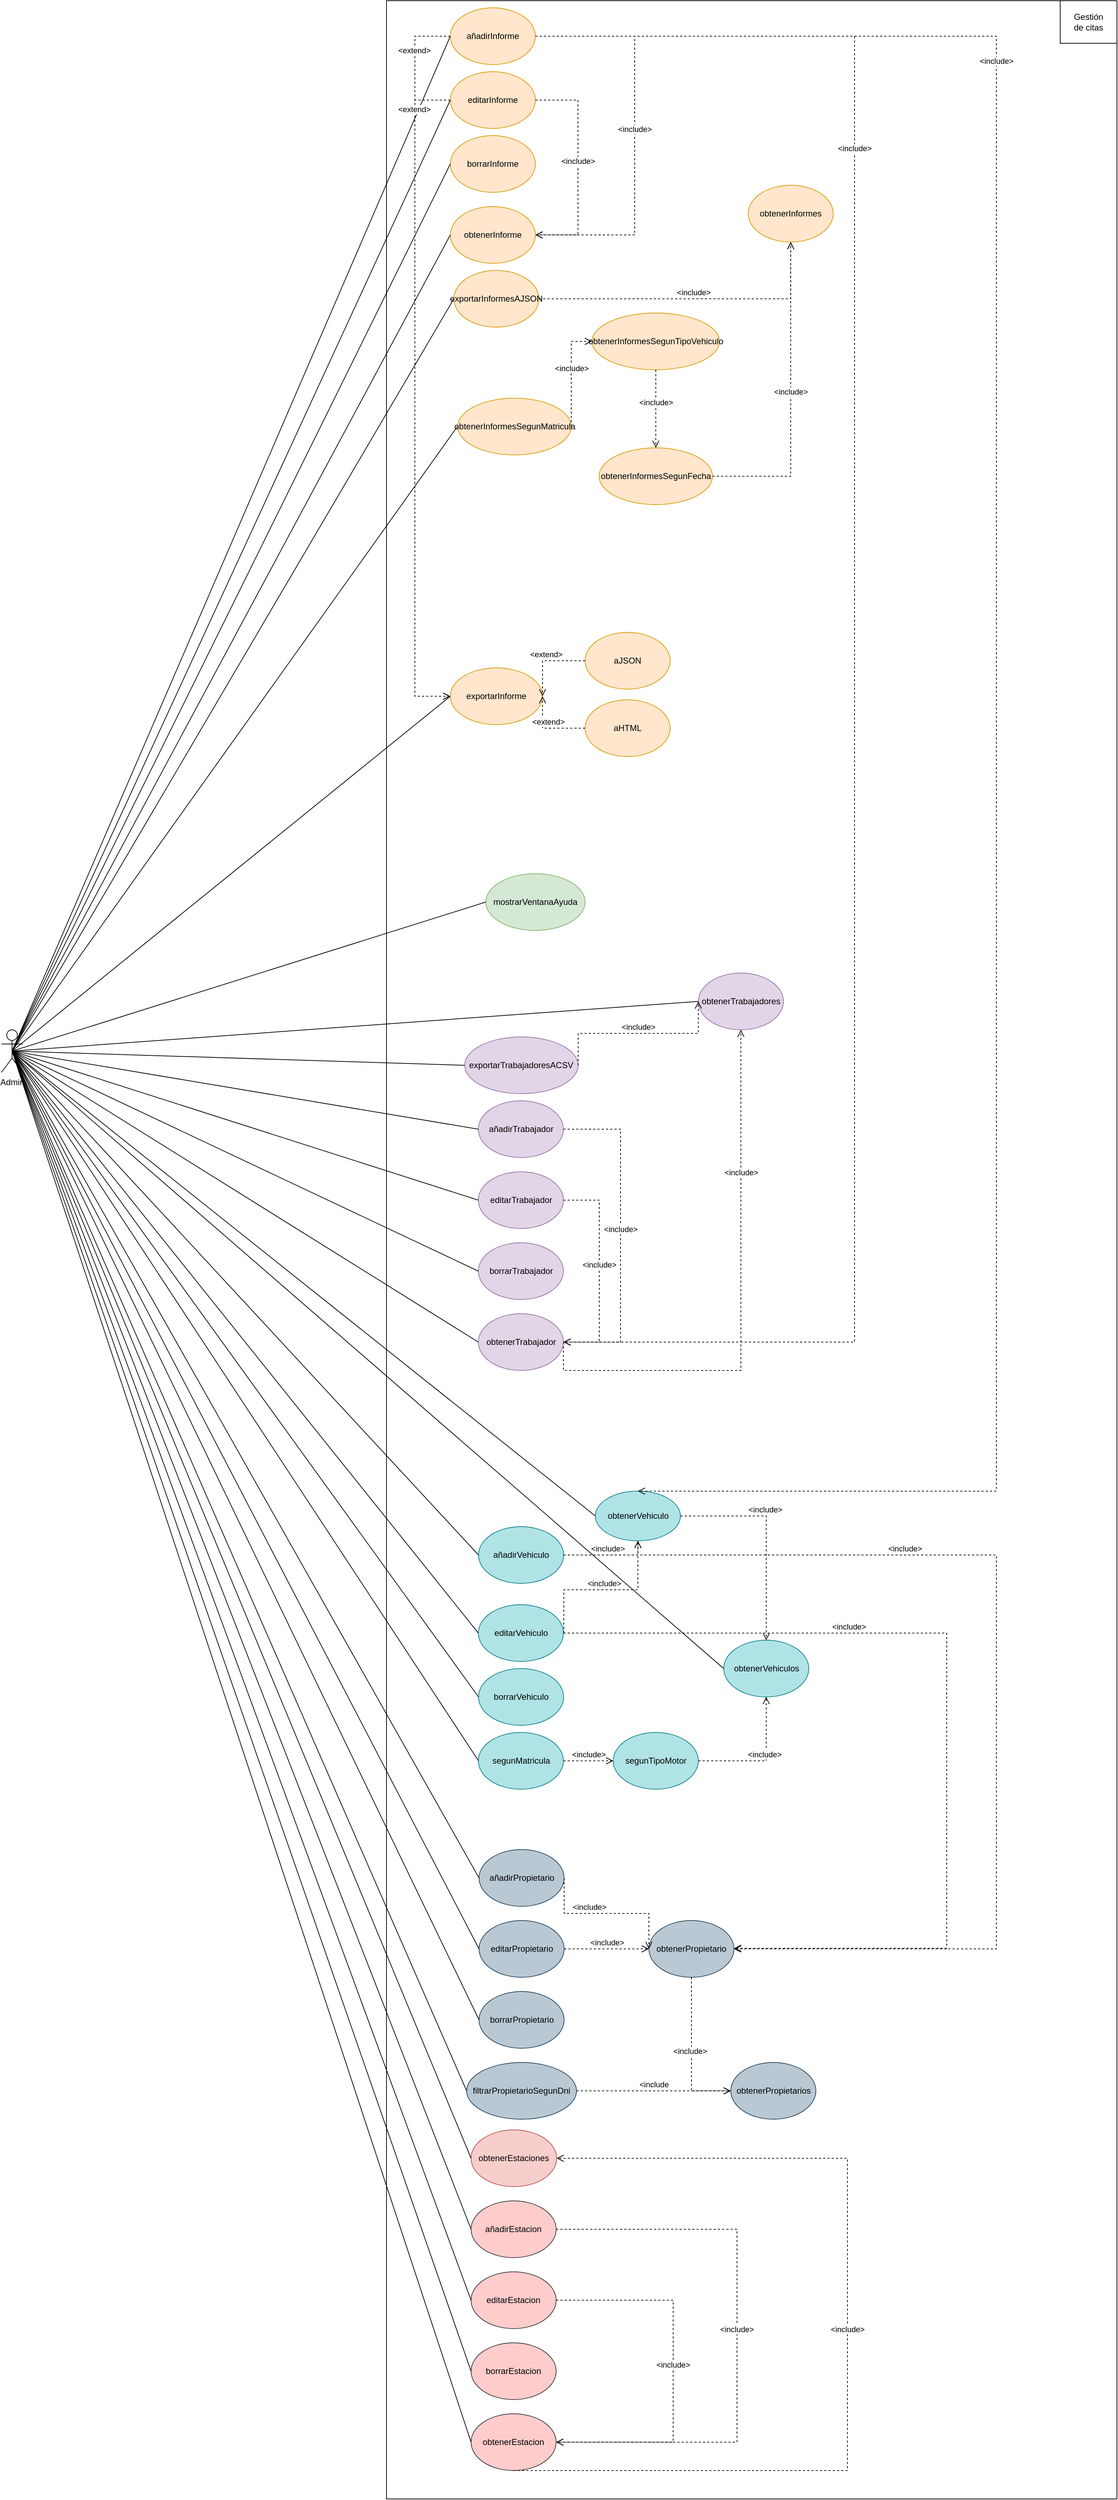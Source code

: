 <mxfile version="21.3.5" type="device">
  <diagram name="Página-1" id="DvbjU0-v8m7CwfoHBpMm">
    <mxGraphModel dx="2320" dy="734" grid="1" gridSize="10" guides="1" tooltips="1" connect="1" arrows="1" fold="1" page="1" pageScale="1" pageWidth="827" pageHeight="1169" math="0" shadow="0">
      <root>
        <mxCell id="0" />
        <mxCell id="1" parent="0" />
        <mxCell id="KvBDM7igoajrg9fZ26sa-5" value="" style="rounded=0;whiteSpace=wrap;html=1;fillColor=none;" parent="1" vertex="1">
          <mxGeometry x="1050" y="120" width="80" height="60" as="geometry" />
        </mxCell>
        <mxCell id="dNpqoyhvKu2HC9lqtAju-5" value="" style="rounded=0;whiteSpace=wrap;html=1;fillColor=none;" parent="1" vertex="1">
          <mxGeometry x="100" y="120" width="1030" height="3520" as="geometry" />
        </mxCell>
        <mxCell id="KvBDM7igoajrg9fZ26sa-2" value="Gestión de citas" style="text;html=1;strokeColor=none;fillColor=none;align=center;verticalAlign=middle;whiteSpace=wrap;rounded=0;" parent="1" vertex="1">
          <mxGeometry x="1060" y="135" width="60" height="30" as="geometry" />
        </mxCell>
        <mxCell id="KvBDM7igoajrg9fZ26sa-7" value="Admin" style="shape=umlActor;verticalLabelPosition=bottom;verticalAlign=top;html=1;outlineConnect=0;" parent="1" vertex="1">
          <mxGeometry x="-443" y="1570" width="30" height="60" as="geometry" />
        </mxCell>
        <mxCell id="KvBDM7igoajrg9fZ26sa-8" value="obtenerInforme" style="ellipse;whiteSpace=wrap;html=1;fillColor=#ffe6cc;strokeColor=#d79b00;" parent="1" vertex="1">
          <mxGeometry x="190" y="410" width="120" height="80" as="geometry" />
        </mxCell>
        <mxCell id="KvBDM7igoajrg9fZ26sa-9" value="añadirInforme" style="ellipse;whiteSpace=wrap;html=1;fillColor=#ffe6cc;strokeColor=#d79b00;" parent="1" vertex="1">
          <mxGeometry x="190" y="130" width="120" height="80" as="geometry" />
        </mxCell>
        <mxCell id="KvBDM7igoajrg9fZ26sa-10" value="editarInforme" style="ellipse;whiteSpace=wrap;html=1;fillColor=#ffe6cc;strokeColor=#d79b00;" parent="1" vertex="1">
          <mxGeometry x="190" y="220" width="120" height="80" as="geometry" />
        </mxCell>
        <mxCell id="KvBDM7igoajrg9fZ26sa-11" value="borrarInforme" style="ellipse;whiteSpace=wrap;html=1;fillColor=#ffe6cc;strokeColor=#d79b00;" parent="1" vertex="1">
          <mxGeometry x="190" y="310" width="120" height="80" as="geometry" />
        </mxCell>
        <mxCell id="KvBDM7igoajrg9fZ26sa-12" value="obtenerInformes" style="ellipse;whiteSpace=wrap;html=1;fillColor=#ffe6cc;strokeColor=#d79b00;" parent="1" vertex="1">
          <mxGeometry x="610" y="380" width="120" height="80" as="geometry" />
        </mxCell>
        <mxCell id="KvBDM7igoajrg9fZ26sa-13" value="" style="endArrow=none;html=1;rounded=0;exitX=0.5;exitY=0.5;exitDx=0;exitDy=0;exitPerimeter=0;entryX=0;entryY=0.5;entryDx=0;entryDy=0;" parent="1" source="KvBDM7igoajrg9fZ26sa-7" target="KvBDM7igoajrg9fZ26sa-9" edge="1">
          <mxGeometry width="50" height="50" relative="1" as="geometry">
            <mxPoint x="290" y="510" as="sourcePoint" />
            <mxPoint x="340" y="460" as="targetPoint" />
          </mxGeometry>
        </mxCell>
        <mxCell id="KvBDM7igoajrg9fZ26sa-14" value="obtenerInformesSegunMatricula" style="ellipse;whiteSpace=wrap;html=1;fillColor=#ffe6cc;strokeColor=#d79b00;" parent="1" vertex="1">
          <mxGeometry x="200.5" y="680" width="160" height="80" as="geometry" />
        </mxCell>
        <mxCell id="KvBDM7igoajrg9fZ26sa-16" value="obtenerInformesSegunTipoVehiculo" style="ellipse;whiteSpace=wrap;html=1;fillColor=#ffe6cc;strokeColor=#d79b00;" parent="1" vertex="1">
          <mxGeometry x="389.75" y="560" width="180" height="80" as="geometry" />
        </mxCell>
        <mxCell id="KvBDM7igoajrg9fZ26sa-18" value="obtenerInformesSegunFecha" style="ellipse;whiteSpace=wrap;html=1;fillColor=#ffe6cc;strokeColor=#d79b00;" parent="1" vertex="1">
          <mxGeometry x="399.75" y="750" width="160" height="80" as="geometry" />
        </mxCell>
        <mxCell id="KvBDM7igoajrg9fZ26sa-20" value="" style="endArrow=none;html=1;rounded=0;exitX=0.5;exitY=0.5;exitDx=0;exitDy=0;exitPerimeter=0;entryX=0;entryY=0.5;entryDx=0;entryDy=0;" parent="1" source="KvBDM7igoajrg9fZ26sa-7" edge="1">
          <mxGeometry width="50" height="50" relative="1" as="geometry">
            <mxPoint x="290" y="730" as="sourcePoint" />
            <mxPoint x="200.0" y="720" as="targetPoint" />
          </mxGeometry>
        </mxCell>
        <mxCell id="KvBDM7igoajrg9fZ26sa-21" value="" style="endArrow=none;html=1;rounded=0;exitX=0.5;exitY=0.5;exitDx=0;exitDy=0;exitPerimeter=0;entryX=0;entryY=0.5;entryDx=0;entryDy=0;" parent="1" source="KvBDM7igoajrg9fZ26sa-7" target="KvBDM7igoajrg9fZ26sa-11" edge="1">
          <mxGeometry width="50" height="50" relative="1" as="geometry">
            <mxPoint x="290" y="730" as="sourcePoint" />
            <mxPoint x="340" y="680" as="targetPoint" />
          </mxGeometry>
        </mxCell>
        <mxCell id="KvBDM7igoajrg9fZ26sa-22" value="" style="endArrow=none;html=1;rounded=0;entryX=0;entryY=0.5;entryDx=0;entryDy=0;exitX=0.5;exitY=0.5;exitDx=0;exitDy=0;exitPerimeter=0;" parent="1" source="KvBDM7igoajrg9fZ26sa-7" target="KvBDM7igoajrg9fZ26sa-10" edge="1">
          <mxGeometry width="50" height="50" relative="1" as="geometry">
            <mxPoint x="45" y="570" as="sourcePoint" />
            <mxPoint x="340" y="680" as="targetPoint" />
          </mxGeometry>
        </mxCell>
        <mxCell id="KvBDM7igoajrg9fZ26sa-23" value="exportarInforme" style="ellipse;whiteSpace=wrap;html=1;fillColor=#ffe6cc;strokeColor=#d79b00;" parent="1" vertex="1">
          <mxGeometry x="190" y="1060" width="130" height="80" as="geometry" />
        </mxCell>
        <mxCell id="KvBDM7igoajrg9fZ26sa-25" value="aJSON" style="ellipse;whiteSpace=wrap;html=1;fillColor=#ffe6cc;strokeColor=#d79b00;" parent="1" vertex="1">
          <mxGeometry x="380" y="1010" width="120" height="80" as="geometry" />
        </mxCell>
        <mxCell id="KvBDM7igoajrg9fZ26sa-26" value="aHTML" style="ellipse;whiteSpace=wrap;html=1;fillColor=#ffe6cc;strokeColor=#d79b00;" parent="1" vertex="1">
          <mxGeometry x="380" y="1105" width="120" height="80" as="geometry" />
        </mxCell>
        <mxCell id="KvBDM7igoajrg9fZ26sa-28" value="" style="endArrow=none;html=1;rounded=0;entryX=0;entryY=0.5;entryDx=0;entryDy=0;exitX=0.5;exitY=0.5;exitDx=0;exitDy=0;exitPerimeter=0;" parent="1" source="KvBDM7igoajrg9fZ26sa-7" target="KvBDM7igoajrg9fZ26sa-23" edge="1">
          <mxGeometry width="50" height="50" relative="1" as="geometry">
            <mxPoint x="50" y="570" as="sourcePoint" />
            <mxPoint x="340" y="650" as="targetPoint" />
          </mxGeometry>
        </mxCell>
        <mxCell id="KvBDM7igoajrg9fZ26sa-29" value="mostrarVentanaAyuda" style="ellipse;whiteSpace=wrap;html=1;fillColor=#d5e8d4;strokeColor=#82b366;direction=west;" parent="1" vertex="1">
          <mxGeometry x="240" y="1350" width="140" height="80" as="geometry" />
        </mxCell>
        <mxCell id="KvBDM7igoajrg9fZ26sa-30" value="exportarInformesAJSON" style="ellipse;whiteSpace=wrap;html=1;fillColor=#ffe6cc;strokeColor=#d79b00;" parent="1" vertex="1">
          <mxGeometry x="195" y="500" width="120" height="80" as="geometry" />
        </mxCell>
        <mxCell id="KvBDM7igoajrg9fZ26sa-31" value="exportarTrabajadoresACSV" style="ellipse;whiteSpace=wrap;html=1;fillColor=#e1d5e7;strokeColor=#9673a6;" parent="1" vertex="1">
          <mxGeometry x="210.25" y="1580" width="160" height="80" as="geometry" />
        </mxCell>
        <mxCell id="KvBDM7igoajrg9fZ26sa-32" value="obtenerTrabajadores" style="ellipse;whiteSpace=wrap;html=1;fillColor=#e1d5e7;strokeColor=#9673a6;" parent="1" vertex="1">
          <mxGeometry x="539.75" y="1490" width="120" height="80" as="geometry" />
        </mxCell>
        <mxCell id="KvBDM7igoajrg9fZ26sa-33" value="" style="endArrow=none;html=1;rounded=0;exitX=0.5;exitY=0.5;exitDx=0;exitDy=0;exitPerimeter=0;entryX=0;entryY=0.5;entryDx=0;entryDy=0;" parent="1" source="KvBDM7igoajrg9fZ26sa-7" target="KvBDM7igoajrg9fZ26sa-30" edge="1">
          <mxGeometry width="50" height="50" relative="1" as="geometry">
            <mxPoint x="360" y="910" as="sourcePoint" />
            <mxPoint x="410" y="860" as="targetPoint" />
          </mxGeometry>
        </mxCell>
        <mxCell id="KvBDM7igoajrg9fZ26sa-34" value="" style="endArrow=none;html=1;rounded=0;exitX=0.5;exitY=0.5;exitDx=0;exitDy=0;exitPerimeter=0;entryX=0;entryY=0.5;entryDx=0;entryDy=0;" parent="1" source="KvBDM7igoajrg9fZ26sa-7" target="KvBDM7igoajrg9fZ26sa-31" edge="1">
          <mxGeometry width="50" height="50" relative="1" as="geometry">
            <mxPoint x="360" y="910" as="sourcePoint" />
            <mxPoint x="410" y="860" as="targetPoint" />
          </mxGeometry>
        </mxCell>
        <mxCell id="KvBDM7igoajrg9fZ26sa-35" value="" style="endArrow=none;html=1;rounded=0;entryX=1;entryY=0.5;entryDx=0;entryDy=0;exitX=0.5;exitY=0.5;exitDx=0;exitDy=0;exitPerimeter=0;" parent="1" source="KvBDM7igoajrg9fZ26sa-7" target="KvBDM7igoajrg9fZ26sa-29" edge="1">
          <mxGeometry width="50" height="50" relative="1" as="geometry">
            <mxPoint x="-65" y="930" as="sourcePoint" />
            <mxPoint x="410" y="860" as="targetPoint" />
          </mxGeometry>
        </mxCell>
        <mxCell id="KvBDM7igoajrg9fZ26sa-37" value="" style="endArrow=none;html=1;rounded=0;exitX=0;exitY=0.5;exitDx=0;exitDy=0;entryX=0.5;entryY=0.5;entryDx=0;entryDy=0;entryPerimeter=0;" parent="1" source="KvBDM7igoajrg9fZ26sa-32" target="KvBDM7igoajrg9fZ26sa-7" edge="1">
          <mxGeometry width="50" height="50" relative="1" as="geometry">
            <mxPoint x="360" y="910" as="sourcePoint" />
            <mxPoint x="410" y="860" as="targetPoint" />
          </mxGeometry>
        </mxCell>
        <mxCell id="KvBDM7igoajrg9fZ26sa-40" value="añadirVehiculo" style="ellipse;whiteSpace=wrap;html=1;fillColor=#b0e3e6;strokeColor=#0e8088;" parent="1" vertex="1">
          <mxGeometry x="229.75" y="2270" width="120" height="80" as="geometry" />
        </mxCell>
        <mxCell id="KvBDM7igoajrg9fZ26sa-41" value="editarVehiculo" style="ellipse;whiteSpace=wrap;html=1;fillColor=#b0e3e6;strokeColor=#0e8088;" parent="1" vertex="1">
          <mxGeometry x="229.5" y="2380" width="120" height="80" as="geometry" />
        </mxCell>
        <mxCell id="KvBDM7igoajrg9fZ26sa-42" value="borrarVehiculo" style="ellipse;whiteSpace=wrap;html=1;fillColor=#b0e3e6;strokeColor=#0e8088;" parent="1" vertex="1">
          <mxGeometry x="229.75" y="2470" width="120" height="80" as="geometry" />
        </mxCell>
        <mxCell id="KvBDM7igoajrg9fZ26sa-43" value="obtenerVehiculos" style="ellipse;whiteSpace=wrap;html=1;fillColor=#b0e3e6;strokeColor=#0e8088;" parent="1" vertex="1">
          <mxGeometry x="575.5" y="2430" width="120" height="80" as="geometry" />
        </mxCell>
        <mxCell id="KvBDM7igoajrg9fZ26sa-44" value="obtenerVehiculo" style="ellipse;whiteSpace=wrap;html=1;fillColor=#b0e3e6;strokeColor=#0e8088;" parent="1" vertex="1">
          <mxGeometry x="394.5" y="2220" width="120" height="70" as="geometry" />
        </mxCell>
        <mxCell id="KvBDM7igoajrg9fZ26sa-46" value="" style="endArrow=none;html=1;rounded=0;exitX=0.5;exitY=0.5;exitDx=0;exitDy=0;exitPerimeter=0;entryX=0;entryY=0.5;entryDx=0;entryDy=0;" parent="1" source="KvBDM7igoajrg9fZ26sa-7" target="KvBDM7igoajrg9fZ26sa-42" edge="1">
          <mxGeometry width="50" height="50" relative="1" as="geometry">
            <mxPoint x="60" y="1250" as="sourcePoint" />
            <mxPoint x="110" y="1200" as="targetPoint" />
          </mxGeometry>
        </mxCell>
        <mxCell id="KvBDM7igoajrg9fZ26sa-47" value="" style="endArrow=none;html=1;rounded=0;exitX=0.5;exitY=0.5;exitDx=0;exitDy=0;exitPerimeter=0;entryX=0;entryY=0.5;entryDx=0;entryDy=0;" parent="1" source="KvBDM7igoajrg9fZ26sa-7" target="KvBDM7igoajrg9fZ26sa-41" edge="1">
          <mxGeometry width="50" height="50" relative="1" as="geometry">
            <mxPoint x="60" y="1250" as="sourcePoint" />
            <mxPoint x="110" y="1200" as="targetPoint" />
          </mxGeometry>
        </mxCell>
        <mxCell id="KvBDM7igoajrg9fZ26sa-48" value="" style="endArrow=none;html=1;rounded=0;exitX=0.5;exitY=0.5;exitDx=0;exitDy=0;exitPerimeter=0;entryX=0;entryY=0.5;entryDx=0;entryDy=0;" parent="1" source="KvBDM7igoajrg9fZ26sa-7" target="KvBDM7igoajrg9fZ26sa-40" edge="1">
          <mxGeometry width="50" height="50" relative="1" as="geometry">
            <mxPoint x="60" y="1250" as="sourcePoint" />
            <mxPoint x="110" y="1200" as="targetPoint" />
          </mxGeometry>
        </mxCell>
        <mxCell id="KvBDM7igoajrg9fZ26sa-52" value="añadirPropietario" style="ellipse;whiteSpace=wrap;html=1;fillColor=#bac8d3;strokeColor=#23445d;" parent="1" vertex="1">
          <mxGeometry x="230.5" y="2725" width="120" height="80" as="geometry" />
        </mxCell>
        <mxCell id="KvBDM7igoajrg9fZ26sa-53" value="editarPropietario" style="ellipse;whiteSpace=wrap;html=1;fillColor=#bac8d3;strokeColor=#23445d;" parent="1" vertex="1">
          <mxGeometry x="230.5" y="2825" width="120" height="80" as="geometry" />
        </mxCell>
        <mxCell id="KvBDM7igoajrg9fZ26sa-54" value="borrarPropietario" style="ellipse;whiteSpace=wrap;html=1;fillColor=#bac8d3;strokeColor=#23445d;" parent="1" vertex="1">
          <mxGeometry x="230.5" y="2925" width="120" height="80" as="geometry" />
        </mxCell>
        <mxCell id="KvBDM7igoajrg9fZ26sa-55" value="obtenerPropietarios" style="ellipse;whiteSpace=wrap;html=1;fillColor=#bac8d3;strokeColor=#23445d;" parent="1" vertex="1">
          <mxGeometry x="585.5" y="3025" width="120" height="80" as="geometry" />
        </mxCell>
        <mxCell id="KvBDM7igoajrg9fZ26sa-56" value="obtenerPropietario" style="ellipse;whiteSpace=wrap;html=1;fillColor=#bac8d3;strokeColor=#23445d;" parent="1" vertex="1">
          <mxGeometry x="470" y="2825" width="120" height="80" as="geometry" />
        </mxCell>
        <mxCell id="KvBDM7igoajrg9fZ26sa-57" value="" style="endArrow=none;html=1;rounded=0;entryX=0.5;entryY=0.5;entryDx=0;entryDy=0;entryPerimeter=0;exitX=0;exitY=0.5;exitDx=0;exitDy=0;" parent="1" source="KvBDM7igoajrg9fZ26sa-62" target="KvBDM7igoajrg9fZ26sa-7" edge="1">
          <mxGeometry width="50" height="50" relative="1" as="geometry">
            <mxPoint x="-413" y="1560" as="sourcePoint" />
            <mxPoint x="-363" y="1510" as="targetPoint" />
          </mxGeometry>
        </mxCell>
        <mxCell id="KvBDM7igoajrg9fZ26sa-59" value="" style="endArrow=none;html=1;rounded=0;exitX=0.5;exitY=0.5;exitDx=0;exitDy=0;exitPerimeter=0;entryX=0;entryY=0.5;entryDx=0;entryDy=0;" parent="1" source="KvBDM7igoajrg9fZ26sa-7" target="KvBDM7igoajrg9fZ26sa-54" edge="1">
          <mxGeometry width="50" height="50" relative="1" as="geometry">
            <mxPoint x="80" y="1310" as="sourcePoint" />
            <mxPoint x="130" y="1260" as="targetPoint" />
          </mxGeometry>
        </mxCell>
        <mxCell id="KvBDM7igoajrg9fZ26sa-60" value="" style="endArrow=none;html=1;rounded=0;exitX=0.5;exitY=0.5;exitDx=0;exitDy=0;exitPerimeter=0;entryX=0;entryY=0.5;entryDx=0;entryDy=0;" parent="1" source="KvBDM7igoajrg9fZ26sa-7" target="KvBDM7igoajrg9fZ26sa-53" edge="1">
          <mxGeometry width="50" height="50" relative="1" as="geometry">
            <mxPoint x="80" y="1310" as="sourcePoint" />
            <mxPoint x="130" y="1260" as="targetPoint" />
          </mxGeometry>
        </mxCell>
        <mxCell id="KvBDM7igoajrg9fZ26sa-61" value="" style="endArrow=none;html=1;rounded=0;exitX=0.5;exitY=0.5;exitDx=0;exitDy=0;exitPerimeter=0;entryX=0;entryY=0.5;entryDx=0;entryDy=0;" parent="1" source="KvBDM7igoajrg9fZ26sa-7" target="KvBDM7igoajrg9fZ26sa-52" edge="1">
          <mxGeometry width="50" height="50" relative="1" as="geometry">
            <mxPoint x="80" y="1310" as="sourcePoint" />
            <mxPoint x="130" y="1260" as="targetPoint" />
          </mxGeometry>
        </mxCell>
        <mxCell id="KvBDM7igoajrg9fZ26sa-62" value="añadirEstacion" style="ellipse;whiteSpace=wrap;html=1;fillColor=#ffcccc;strokeColor=#36393d;" parent="1" vertex="1">
          <mxGeometry x="219.25" y="3220" width="120" height="80" as="geometry" />
        </mxCell>
        <mxCell id="KvBDM7igoajrg9fZ26sa-63" value="editarEstacion" style="ellipse;whiteSpace=wrap;html=1;fillColor=#ffcccc;strokeColor=#36393d;" parent="1" vertex="1">
          <mxGeometry x="219.25" y="3320" width="120" height="80" as="geometry" />
        </mxCell>
        <mxCell id="KvBDM7igoajrg9fZ26sa-64" value="borrarEstacion" style="ellipse;whiteSpace=wrap;html=1;fillColor=#ffcccc;strokeColor=#36393d;" parent="1" vertex="1">
          <mxGeometry x="219.25" y="3420" width="120" height="80" as="geometry" />
        </mxCell>
        <mxCell id="KvBDM7igoajrg9fZ26sa-66" value="obtenerEstacion" style="ellipse;whiteSpace=wrap;html=1;fillColor=#ffcccc;strokeColor=#36393d;" parent="1" vertex="1">
          <mxGeometry x="219.25" y="3520" width="120" height="80" as="geometry" />
        </mxCell>
        <mxCell id="KvBDM7igoajrg9fZ26sa-67" value="" style="endArrow=none;html=1;rounded=0;entryX=0.5;entryY=0.5;entryDx=0;entryDy=0;entryPerimeter=0;exitX=0;exitY=0.5;exitDx=0;exitDy=0;" parent="1" source="KvBDM7igoajrg9fZ26sa-63" target="KvBDM7igoajrg9fZ26sa-7" edge="1">
          <mxGeometry width="50" height="50" relative="1" as="geometry">
            <mxPoint x="-413" y="1970" as="sourcePoint" />
            <mxPoint x="-363" y="1920" as="targetPoint" />
          </mxGeometry>
        </mxCell>
        <mxCell id="KvBDM7igoajrg9fZ26sa-68" value="" style="endArrow=none;html=1;rounded=0;exitX=0;exitY=0.5;exitDx=0;exitDy=0;entryX=0.5;entryY=0.5;entryDx=0;entryDy=0;entryPerimeter=0;" parent="1" source="KvBDM7igoajrg9fZ26sa-64" target="KvBDM7igoajrg9fZ26sa-7" edge="1">
          <mxGeometry width="50" height="50" relative="1" as="geometry">
            <mxPoint x="220" y="2040" as="sourcePoint" />
            <mxPoint x="270" y="1990" as="targetPoint" />
          </mxGeometry>
        </mxCell>
        <mxCell id="KvBDM7igoajrg9fZ26sa-70" value="segunMatricula" style="ellipse;whiteSpace=wrap;html=1;fillColor=#b0e3e6;strokeColor=#0e8088;" parent="1" vertex="1">
          <mxGeometry x="229.5" y="2560" width="120" height="80" as="geometry" />
        </mxCell>
        <mxCell id="KvBDM7igoajrg9fZ26sa-71" value="segunTipoMotor" style="ellipse;whiteSpace=wrap;html=1;fillColor=#b0e3e6;strokeColor=#0e8088;" parent="1" vertex="1">
          <mxGeometry x="419.75" y="2560" width="120" height="80" as="geometry" />
        </mxCell>
        <mxCell id="KvBDM7igoajrg9fZ26sa-72" value="" style="endArrow=none;html=1;rounded=0;entryX=0;entryY=0.5;entryDx=0;entryDy=0;exitX=0.5;exitY=0.5;exitDx=0;exitDy=0;exitPerimeter=0;" parent="1" source="KvBDM7igoajrg9fZ26sa-7" edge="1">
          <mxGeometry width="50" height="50" relative="1" as="geometry">
            <mxPoint x="120" y="1490" as="sourcePoint" />
            <mxPoint x="229.75" y="2600" as="targetPoint" />
          </mxGeometry>
        </mxCell>
        <mxCell id="KvBDM7igoajrg9fZ26sa-73" value="filtrarPropietarioSegunDni" style="ellipse;whiteSpace=wrap;html=1;fillColor=#bac8d3;strokeColor=#23445d;" parent="1" vertex="1">
          <mxGeometry x="213" y="3025" width="155" height="80" as="geometry" />
        </mxCell>
        <mxCell id="KvBDM7igoajrg9fZ26sa-75" value="" style="endArrow=none;html=1;rounded=0;entryX=0;entryY=0.5;entryDx=0;entryDy=0;exitX=0.5;exitY=0.5;exitDx=0;exitDy=0;exitPerimeter=0;" parent="1" source="KvBDM7igoajrg9fZ26sa-7" target="KvBDM7igoajrg9fZ26sa-73" edge="1">
          <mxGeometry width="50" height="50" relative="1" as="geometry">
            <mxPoint x="-350" y="1290" as="sourcePoint" />
            <mxPoint x="230" y="2230" as="targetPoint" />
          </mxGeometry>
        </mxCell>
        <mxCell id="KvBDM7igoajrg9fZ26sa-78" value="&amp;lt;include&amp;gt;" style="html=1;verticalAlign=bottom;endArrow=open;dashed=1;endSize=8;edgeStyle=elbowEdgeStyle;elbow=vertical;curved=0;rounded=0;exitX=1;exitY=0.5;exitDx=0;exitDy=0;entryX=1;entryY=0.5;entryDx=0;entryDy=0;" parent="1" source="KvBDM7igoajrg9fZ26sa-9" target="KvBDM7igoajrg9fZ26sa-8" edge="1">
          <mxGeometry relative="1" as="geometry">
            <mxPoint x="400" y="540" as="sourcePoint" />
            <mxPoint x="310" y="450" as="targetPoint" />
            <Array as="points">
              <mxPoint x="450" y="290" />
              <mxPoint x="320" y="180" />
              <mxPoint x="330" y="340" />
              <mxPoint x="320" y="400" />
            </Array>
          </mxGeometry>
        </mxCell>
        <mxCell id="KvBDM7igoajrg9fZ26sa-79" value="&amp;lt;include&amp;gt;" style="html=1;verticalAlign=bottom;endArrow=open;dashed=1;endSize=8;edgeStyle=elbowEdgeStyle;elbow=vertical;curved=0;rounded=0;exitX=1;exitY=0.5;exitDx=0;exitDy=0;entryX=1;entryY=0.5;entryDx=0;entryDy=0;" parent="1" source="KvBDM7igoajrg9fZ26sa-10" target="KvBDM7igoajrg9fZ26sa-8" edge="1">
          <mxGeometry relative="1" as="geometry">
            <mxPoint x="410" y="350" as="sourcePoint" />
            <mxPoint x="380" y="330" as="targetPoint" />
            <Array as="points">
              <mxPoint x="370" y="355" />
            </Array>
          </mxGeometry>
        </mxCell>
        <mxCell id="P36nhuDA0aDrZZRjovWK-1" value="&amp;lt;extend&amp;gt;" style="html=1;verticalAlign=bottom;endArrow=open;dashed=1;endSize=8;edgeStyle=elbowEdgeStyle;elbow=vertical;curved=0;rounded=0;exitX=0;exitY=0.5;exitDx=0;exitDy=0;" parent="1" source="KvBDM7igoajrg9fZ26sa-26" edge="1">
          <mxGeometry relative="1" as="geometry">
            <mxPoint x="390" y="1040" as="sourcePoint" />
            <mxPoint x="320" y="1100" as="targetPoint" />
            <Array as="points">
              <mxPoint x="340" y="1145" />
            </Array>
          </mxGeometry>
        </mxCell>
        <mxCell id="P36nhuDA0aDrZZRjovWK-2" value="&amp;lt;extend&amp;gt;" style="html=1;verticalAlign=bottom;endArrow=open;dashed=1;endSize=8;edgeStyle=elbowEdgeStyle;elbow=vertical;curved=0;rounded=0;entryX=1;entryY=0.5;entryDx=0;entryDy=0;exitX=0;exitY=0.5;exitDx=0;exitDy=0;" parent="1" source="KvBDM7igoajrg9fZ26sa-25" target="KvBDM7igoajrg9fZ26sa-23" edge="1">
          <mxGeometry relative="1" as="geometry">
            <mxPoint x="390" y="1040" as="sourcePoint" />
            <mxPoint x="310" y="1040" as="targetPoint" />
            <Array as="points">
              <mxPoint x="340" y="1050" />
            </Array>
          </mxGeometry>
        </mxCell>
        <mxCell id="P36nhuDA0aDrZZRjovWK-4" value="&amp;lt;include&amp;gt;" style="html=1;verticalAlign=bottom;endArrow=open;dashed=1;endSize=8;edgeStyle=elbowEdgeStyle;elbow=vertical;curved=0;rounded=0;exitX=1;exitY=0.5;exitDx=0;exitDy=0;entryX=0;entryY=0.5;entryDx=0;entryDy=0;" parent="1" source="KvBDM7igoajrg9fZ26sa-14" target="KvBDM7igoajrg9fZ26sa-16" edge="1">
          <mxGeometry x="-0.016" relative="1" as="geometry">
            <mxPoint x="320.0" y="720" as="sourcePoint" />
            <mxPoint x="290" y="790" as="targetPoint" />
            <mxPoint as="offset" />
            <Array as="points">
              <mxPoint x="380" y="600" />
            </Array>
          </mxGeometry>
        </mxCell>
        <mxCell id="P36nhuDA0aDrZZRjovWK-7" value="&amp;lt;include&amp;gt;" style="html=1;verticalAlign=bottom;endArrow=open;dashed=1;endSize=8;edgeStyle=elbowEdgeStyle;elbow=vertical;curved=0;rounded=0;exitX=1;exitY=0.5;exitDx=0;exitDy=0;entryX=0.5;entryY=1;entryDx=0;entryDy=0;" parent="1" source="KvBDM7igoajrg9fZ26sa-18" target="KvBDM7igoajrg9fZ26sa-12" edge="1">
          <mxGeometry relative="1" as="geometry">
            <mxPoint x="530" y="640" as="sourcePoint" />
            <mxPoint x="450" y="640" as="targetPoint" />
            <Array as="points">
              <mxPoint x="620" y="790" />
              <mxPoint x="570" y="780" />
            </Array>
          </mxGeometry>
        </mxCell>
        <mxCell id="P36nhuDA0aDrZZRjovWK-10" value="&amp;lt;include&amp;gt;" style="html=1;verticalAlign=bottom;endArrow=open;dashed=1;endSize=8;edgeStyle=elbowEdgeStyle;elbow=vertical;curved=0;rounded=0;exitX=1;exitY=0.5;exitDx=0;exitDy=0;" parent="1" source="KvBDM7igoajrg9fZ26sa-30" edge="1">
          <mxGeometry relative="1" as="geometry">
            <mxPoint x="530" y="640" as="sourcePoint" />
            <mxPoint x="670" y="460" as="targetPoint" />
            <Array as="points">
              <mxPoint x="490" y="540" />
              <mxPoint x="440" y="480" />
              <mxPoint x="500" y="480" />
              <mxPoint x="450" y="540" />
            </Array>
          </mxGeometry>
        </mxCell>
        <mxCell id="P36nhuDA0aDrZZRjovWK-11" value="&amp;lt;include&amp;gt;" style="html=1;verticalAlign=bottom;endArrow=open;dashed=1;endSize=8;edgeStyle=elbowEdgeStyle;elbow=vertical;entryX=0;entryY=0.5;entryDx=0;entryDy=0;exitX=1;exitY=0.5;exitDx=0;exitDy=0;rounded=0;" parent="1" source="KvBDM7igoajrg9fZ26sa-31" target="KvBDM7igoajrg9fZ26sa-32" edge="1">
          <mxGeometry relative="1" as="geometry">
            <mxPoint x="419.75" y="1120" as="sourcePoint" />
            <mxPoint x="339.75" y="1120" as="targetPoint" />
          </mxGeometry>
        </mxCell>
        <mxCell id="P36nhuDA0aDrZZRjovWK-12" value="&amp;lt;include&amp;gt;" style="html=1;verticalAlign=bottom;endArrow=open;dashed=1;endSize=8;edgeStyle=elbowEdgeStyle;elbow=vertical;curved=0;rounded=0;entryX=0.5;entryY=1;entryDx=0;entryDy=0;exitX=1;exitY=0.5;exitDx=0;exitDy=0;" parent="1" source="KvBDM7igoajrg9fZ26sa-40" target="KvBDM7igoajrg9fZ26sa-44" edge="1">
          <mxGeometry relative="1" as="geometry">
            <mxPoint x="349.75" y="2349" as="sourcePoint" />
            <mxPoint x="419.75" y="2429" as="targetPoint" />
            <Array as="points">
              <mxPoint x="370" y="2310" />
            </Array>
          </mxGeometry>
        </mxCell>
        <mxCell id="P36nhuDA0aDrZZRjovWK-13" value="&amp;lt;include&amp;gt;" style="html=1;verticalAlign=bottom;endArrow=open;dashed=1;endSize=8;edgeStyle=elbowEdgeStyle;elbow=vertical;curved=0;rounded=0;entryX=0.5;entryY=1;entryDx=0;entryDy=0;" parent="1" target="KvBDM7igoajrg9fZ26sa-44" edge="1">
          <mxGeometry relative="1" as="geometry">
            <mxPoint x="350" y="2420" as="sourcePoint" />
            <mxPoint x="460" y="2300" as="targetPoint" />
            <Array as="points">
              <mxPoint x="404.75" y="2359" />
            </Array>
          </mxGeometry>
        </mxCell>
        <mxCell id="P36nhuDA0aDrZZRjovWK-17" value="&amp;lt;include&amp;gt;" style="html=1;verticalAlign=bottom;endArrow=open;dashed=1;endSize=8;edgeStyle=elbowEdgeStyle;elbow=vertical;curved=0;rounded=0;entryX=0.5;entryY=1;entryDx=0;entryDy=0;exitX=1;exitY=0.5;exitDx=0;exitDy=0;" parent="1" source="KvBDM7igoajrg9fZ26sa-71" target="KvBDM7igoajrg9fZ26sa-43" edge="1">
          <mxGeometry relative="1" as="geometry">
            <mxPoint x="540" y="2690" as="sourcePoint" />
            <mxPoint x="644.75" y="2429" as="targetPoint" />
            <Array as="points">
              <mxPoint x="590" y="2600" />
              <mxPoint x="590" y="2700" />
              <mxPoint x="604.75" y="2669" />
              <mxPoint x="604.75" y="2649" />
            </Array>
          </mxGeometry>
        </mxCell>
        <mxCell id="P36nhuDA0aDrZZRjovWK-20" value="&amp;lt;include&amp;gt;" style="html=1;verticalAlign=bottom;endArrow=open;dashed=1;endSize=8;edgeStyle=elbowEdgeStyle;elbow=vertical;curved=0;rounded=0;exitX=1;exitY=0.5;exitDx=0;exitDy=0;entryX=0;entryY=0.5;entryDx=0;entryDy=0;" parent="1" source="KvBDM7igoajrg9fZ26sa-53" target="KvBDM7igoajrg9fZ26sa-56" edge="1">
          <mxGeometry relative="1" as="geometry">
            <mxPoint x="565.5" y="2905" as="sourcePoint" />
            <mxPoint x="485.5" y="2905" as="targetPoint" />
            <Array as="points">
              <mxPoint x="390" y="2865" />
              <mxPoint x="430" y="2870" />
              <mxPoint x="385.5" y="2805" />
              <mxPoint x="385.5" y="2865" />
            </Array>
          </mxGeometry>
        </mxCell>
        <mxCell id="P36nhuDA0aDrZZRjovWK-21" value="&amp;lt;include&amp;gt;" style="html=1;verticalAlign=bottom;endArrow=open;dashed=1;endSize=8;edgeStyle=elbowEdgeStyle;elbow=vertical;curved=0;rounded=0;exitX=1;exitY=0.5;exitDx=0;exitDy=0;entryX=0;entryY=0.5;entryDx=0;entryDy=0;" parent="1" source="KvBDM7igoajrg9fZ26sa-52" target="KvBDM7igoajrg9fZ26sa-56" edge="1">
          <mxGeometry x="-0.222" relative="1" as="geometry">
            <mxPoint x="565.5" y="2905" as="sourcePoint" />
            <mxPoint x="485.5" y="2905" as="targetPoint" />
            <Array as="points" />
            <mxPoint as="offset" />
          </mxGeometry>
        </mxCell>
        <mxCell id="P36nhuDA0aDrZZRjovWK-22" value="" style="endArrow=none;html=1;rounded=0;exitX=0.5;exitY=0.5;exitDx=0;exitDy=0;exitPerimeter=0;entryX=0;entryY=0.5;entryDx=0;entryDy=0;" parent="1" source="KvBDM7igoajrg9fZ26sa-7" target="KvBDM7igoajrg9fZ26sa-43" edge="1">
          <mxGeometry width="50" height="50" relative="1" as="geometry">
            <mxPoint x="-383.25" y="1570" as="sourcePoint" />
            <mxPoint x="440" y="2440" as="targetPoint" />
          </mxGeometry>
        </mxCell>
        <mxCell id="P36nhuDA0aDrZZRjovWK-23" value="" style="endArrow=none;html=1;rounded=0;entryX=0;entryY=0.5;entryDx=0;entryDy=0;exitX=0.5;exitY=0.5;exitDx=0;exitDy=0;exitPerimeter=0;" parent="1" source="KvBDM7igoajrg9fZ26sa-7" target="KvBDM7igoajrg9fZ26sa-44" edge="1">
          <mxGeometry width="50" height="50" relative="1" as="geometry">
            <mxPoint x="-410" y="1380" as="sourcePoint" />
            <mxPoint x="509.75" y="1570" as="targetPoint" />
          </mxGeometry>
        </mxCell>
        <mxCell id="P36nhuDA0aDrZZRjovWK-24" value="" style="endArrow=none;html=1;rounded=0;exitX=0.5;exitY=0.5;exitDx=0;exitDy=0;exitPerimeter=0;entryX=0;entryY=0.5;entryDx=0;entryDy=0;" parent="1" source="KvBDM7igoajrg9fZ26sa-7" target="KvBDM7igoajrg9fZ26sa-8" edge="1">
          <mxGeometry width="50" height="50" relative="1" as="geometry">
            <mxPoint x="400" y="1010" as="sourcePoint" />
            <mxPoint x="450" y="960" as="targetPoint" />
          </mxGeometry>
        </mxCell>
        <mxCell id="P36nhuDA0aDrZZRjovWK-25" value="&amp;lt;include" style="html=1;verticalAlign=bottom;endArrow=open;dashed=1;endSize=8;edgeStyle=elbowEdgeStyle;elbow=vertical;curved=0;rounded=0;exitX=1;exitY=0.5;exitDx=0;exitDy=0;" parent="1" source="KvBDM7igoajrg9fZ26sa-73" edge="1">
          <mxGeometry relative="1" as="geometry">
            <mxPoint x="505.5" y="2825" as="sourcePoint" />
            <mxPoint x="585.5" y="3065" as="targetPoint" />
            <Array as="points">
              <mxPoint x="485.5" y="3065" />
            </Array>
          </mxGeometry>
        </mxCell>
        <mxCell id="P36nhuDA0aDrZZRjovWK-26" value="" style="endArrow=none;html=1;rounded=0;entryX=0;entryY=0.5;entryDx=0;entryDy=0;exitX=0.5;exitY=0.5;exitDx=0;exitDy=0;exitPerimeter=0;" parent="1" source="KvBDM7igoajrg9fZ26sa-7" target="KvBDM7igoajrg9fZ26sa-66" edge="1">
          <mxGeometry width="50" height="50" relative="1" as="geometry">
            <mxPoint x="-410" y="1380" as="sourcePoint" />
            <mxPoint x="480" y="2130" as="targetPoint" />
          </mxGeometry>
        </mxCell>
        <mxCell id="P36nhuDA0aDrZZRjovWK-28" value="&amp;lt;include&amp;gt;" style="html=1;verticalAlign=bottom;endArrow=open;dashed=1;endSize=8;edgeStyle=elbowEdgeStyle;elbow=vertical;curved=0;rounded=0;exitX=1;exitY=0.5;exitDx=0;exitDy=0;entryX=1;entryY=0.5;entryDx=0;entryDy=0;" parent="1" source="KvBDM7igoajrg9fZ26sa-63" target="KvBDM7igoajrg9fZ26sa-66" edge="1">
          <mxGeometry relative="1" as="geometry">
            <mxPoint x="574.25" y="3240" as="sourcePoint" />
            <mxPoint x="494.25" y="3240" as="targetPoint" />
            <Array as="points">
              <mxPoint x="504.25" y="3350" />
              <mxPoint x="524.25" y="3320" />
            </Array>
          </mxGeometry>
        </mxCell>
        <mxCell id="P36nhuDA0aDrZZRjovWK-29" value="&amp;lt;include&amp;gt;" style="html=1;verticalAlign=bottom;endArrow=open;dashed=1;endSize=8;edgeStyle=elbowEdgeStyle;elbow=vertical;curved=0;rounded=0;exitX=1;exitY=0.5;exitDx=0;exitDy=0;entryX=1;entryY=0.5;entryDx=0;entryDy=0;" parent="1" source="KvBDM7igoajrg9fZ26sa-62" target="KvBDM7igoajrg9fZ26sa-66" edge="1">
          <mxGeometry relative="1" as="geometry">
            <mxPoint x="574.25" y="3240" as="sourcePoint" />
            <mxPoint x="494.25" y="3240" as="targetPoint" />
            <Array as="points">
              <mxPoint x="594.25" y="3280" />
            </Array>
          </mxGeometry>
        </mxCell>
        <mxCell id="iK_hHrZVuLMgqwsBIru7-2" value="añadirTrabajador" style="ellipse;whiteSpace=wrap;html=1;fillColor=#e1d5e7;strokeColor=#9673a6;" parent="1" vertex="1">
          <mxGeometry x="229.5" y="1670" width="120" height="80" as="geometry" />
        </mxCell>
        <mxCell id="iK_hHrZVuLMgqwsBIru7-3" value="editarTrabajador" style="ellipse;whiteSpace=wrap;html=1;fillColor=#e1d5e7;strokeColor=#9673a6;" parent="1" vertex="1">
          <mxGeometry x="229.5" y="1770" width="120" height="80" as="geometry" />
        </mxCell>
        <mxCell id="iK_hHrZVuLMgqwsBIru7-4" value="borrarTrabajador" style="ellipse;whiteSpace=wrap;html=1;fillColor=#e1d5e7;strokeColor=#9673a6;" parent="1" vertex="1">
          <mxGeometry x="229.5" y="1870" width="120" height="80" as="geometry" />
        </mxCell>
        <mxCell id="iK_hHrZVuLMgqwsBIru7-5" value="obtenerTrabajador" style="ellipse;whiteSpace=wrap;html=1;fillColor=#e1d5e7;strokeColor=#9673a6;" parent="1" vertex="1">
          <mxGeometry x="229.5" y="1970" width="120" height="80" as="geometry" />
        </mxCell>
        <mxCell id="iK_hHrZVuLMgqwsBIru7-7" value="&amp;lt;include&amp;gt;" style="html=1;verticalAlign=bottom;endArrow=open;dashed=1;endSize=8;edgeStyle=elbowEdgeStyle;elbow=vertical;curved=0;rounded=0;exitX=1;exitY=0.5;exitDx=0;exitDy=0;entryX=1;entryY=0.5;entryDx=0;entryDy=0;" parent="1" source="iK_hHrZVuLMgqwsBIru7-3" target="iK_hHrZVuLMgqwsBIru7-5" edge="1">
          <mxGeometry relative="1" as="geometry">
            <mxPoint x="584.5" y="1690" as="sourcePoint" />
            <mxPoint x="504.5" y="1690" as="targetPoint" />
            <Array as="points">
              <mxPoint x="400" y="1870" />
              <mxPoint x="514.5" y="1800" />
              <mxPoint x="534.5" y="1770" />
            </Array>
          </mxGeometry>
        </mxCell>
        <mxCell id="iK_hHrZVuLMgqwsBIru7-8" value="&amp;lt;include&amp;gt;" style="html=1;verticalAlign=bottom;endArrow=open;dashed=1;endSize=8;edgeStyle=elbowEdgeStyle;elbow=vertical;curved=0;rounded=0;exitX=1;exitY=0.5;exitDx=0;exitDy=0;entryX=1;entryY=0.5;entryDx=0;entryDy=0;" parent="1" source="iK_hHrZVuLMgqwsBIru7-2" target="iK_hHrZVuLMgqwsBIru7-5" edge="1">
          <mxGeometry relative="1" as="geometry">
            <mxPoint x="584.5" y="1690" as="sourcePoint" />
            <mxPoint x="504.5" y="1690" as="targetPoint" />
            <Array as="points">
              <mxPoint x="430" y="1810" />
              <mxPoint x="604.5" y="1730" />
            </Array>
          </mxGeometry>
        </mxCell>
        <mxCell id="iK_hHrZVuLMgqwsBIru7-9" value="" style="endArrow=none;html=1;rounded=0;entryX=0;entryY=0.5;entryDx=0;entryDy=0;exitX=0.5;exitY=0.5;exitDx=0;exitDy=0;exitPerimeter=0;" parent="1" source="KvBDM7igoajrg9fZ26sa-7" target="iK_hHrZVuLMgqwsBIru7-4" edge="1">
          <mxGeometry width="50" height="50" relative="1" as="geometry">
            <mxPoint x="300" y="1820" as="sourcePoint" />
            <mxPoint x="350" y="1770" as="targetPoint" />
          </mxGeometry>
        </mxCell>
        <mxCell id="iK_hHrZVuLMgqwsBIru7-10" value="" style="endArrow=none;html=1;rounded=0;entryX=0;entryY=0.5;entryDx=0;entryDy=0;exitX=0.5;exitY=0.5;exitDx=0;exitDy=0;exitPerimeter=0;" parent="1" source="KvBDM7igoajrg9fZ26sa-7" target="iK_hHrZVuLMgqwsBIru7-3" edge="1">
          <mxGeometry width="50" height="50" relative="1" as="geometry">
            <mxPoint x="300" y="1820" as="sourcePoint" />
            <mxPoint x="350" y="1770" as="targetPoint" />
          </mxGeometry>
        </mxCell>
        <mxCell id="iK_hHrZVuLMgqwsBIru7-11" value="" style="endArrow=none;html=1;rounded=0;entryX=0;entryY=0.5;entryDx=0;entryDy=0;exitX=0.5;exitY=0.5;exitDx=0;exitDy=0;exitPerimeter=0;" parent="1" source="KvBDM7igoajrg9fZ26sa-7" target="iK_hHrZVuLMgqwsBIru7-2" edge="1">
          <mxGeometry width="50" height="50" relative="1" as="geometry">
            <mxPoint x="300" y="1820" as="sourcePoint" />
            <mxPoint x="350" y="1770" as="targetPoint" />
          </mxGeometry>
        </mxCell>
        <mxCell id="iK_hHrZVuLMgqwsBIru7-12" value="" style="endArrow=none;html=1;rounded=0;exitX=0;exitY=0.5;exitDx=0;exitDy=0;entryX=0.5;entryY=0.5;entryDx=0;entryDy=0;entryPerimeter=0;" parent="1" source="iK_hHrZVuLMgqwsBIru7-5" target="KvBDM7igoajrg9fZ26sa-7" edge="1">
          <mxGeometry width="50" height="50" relative="1" as="geometry">
            <mxPoint x="300" y="1820" as="sourcePoint" />
            <mxPoint x="350" y="1770" as="targetPoint" />
          </mxGeometry>
        </mxCell>
        <mxCell id="iK_hHrZVuLMgqwsBIru7-23" value="&amp;lt;include&amp;gt;" style="html=1;verticalAlign=bottom;endArrow=open;dashed=1;endSize=8;edgeStyle=elbowEdgeStyle;elbow=vertical;curved=0;rounded=0;exitX=1;exitY=0.5;exitDx=0;exitDy=0;entryX=1;entryY=0.5;entryDx=0;entryDy=0;" parent="1" source="KvBDM7igoajrg9fZ26sa-9" target="iK_hHrZVuLMgqwsBIru7-5" edge="1">
          <mxGeometry x="-0.543" relative="1" as="geometry">
            <mxPoint x="690" y="420" as="sourcePoint" />
            <mxPoint x="710" y="1520" as="targetPoint" />
            <Array as="points">
              <mxPoint x="760" y="240" />
              <mxPoint x="610" y="170" />
            </Array>
            <mxPoint as="offset" />
          </mxGeometry>
        </mxCell>
        <mxCell id="iK_hHrZVuLMgqwsBIru7-28" value="&amp;lt;include&amp;gt;" style="html=1;verticalAlign=bottom;endArrow=open;dashed=1;endSize=8;edgeStyle=elbowEdgeStyle;elbow=vertical;curved=0;rounded=0;exitX=1;exitY=0.5;exitDx=0;exitDy=0;entryX=0.5;entryY=0;entryDx=0;entryDy=0;" parent="1" source="KvBDM7igoajrg9fZ26sa-9" target="KvBDM7igoajrg9fZ26sa-44" edge="1">
          <mxGeometry x="-0.567" relative="1" as="geometry">
            <mxPoint x="500" y="700" as="sourcePoint" />
            <mxPoint x="887" y="2258" as="targetPoint" />
            <Array as="points">
              <mxPoint x="960" y="2210" />
              <mxPoint x="960" y="2180" />
              <mxPoint x="960" y="2160" />
              <mxPoint x="960" y="2210" />
              <mxPoint x="960" y="2170" />
              <mxPoint x="960" y="2200" />
              <mxPoint x="960" y="2170" />
              <mxPoint x="720" y="170" />
            </Array>
            <mxPoint as="offset" />
          </mxGeometry>
        </mxCell>
        <mxCell id="iK_hHrZVuLMgqwsBIru7-29" value="&amp;lt;include&amp;gt;" style="html=1;verticalAlign=bottom;endArrow=open;dashed=1;endSize=8;edgeStyle=elbowEdgeStyle;elbow=vertical;curved=0;rounded=0;entryX=1;entryY=0.5;entryDx=0;entryDy=0;" parent="1" source="KvBDM7igoajrg9fZ26sa-40" target="KvBDM7igoajrg9fZ26sa-56" edge="1">
          <mxGeometry x="-0.373" relative="1" as="geometry">
            <mxPoint x="524.5" y="2185" as="sourcePoint" />
            <mxPoint x="957.0" y="2865" as="targetPoint" />
            <Array as="points">
              <mxPoint x="960" y="2430" />
              <mxPoint x="950" y="2720" />
              <mxPoint x="600" y="2610" />
              <mxPoint x="1040" y="2610" />
            </Array>
            <mxPoint as="offset" />
          </mxGeometry>
        </mxCell>
        <mxCell id="iK_hHrZVuLMgqwsBIru7-30" value="&amp;lt;include&amp;gt;" style="html=1;verticalAlign=bottom;endArrow=open;dashed=1;endSize=8;edgeStyle=elbowEdgeStyle;elbow=vertical;curved=0;rounded=0;exitX=0.5;exitY=1;exitDx=0;exitDy=0;entryX=0.5;entryY=0;entryDx=0;entryDy=0;" parent="1" source="KvBDM7igoajrg9fZ26sa-16" target="KvBDM7igoajrg9fZ26sa-18" edge="1">
          <mxGeometry relative="1" as="geometry">
            <mxPoint x="390" y="680" as="sourcePoint" />
            <mxPoint x="310" y="680" as="targetPoint" />
          </mxGeometry>
        </mxCell>
        <mxCell id="iK_hHrZVuLMgqwsBIru7-31" value="&amp;lt;include&amp;gt;" style="html=1;verticalAlign=bottom;endArrow=open;dashed=1;endSize=8;edgeStyle=elbowEdgeStyle;elbow=vertical;curved=0;rounded=0;exitX=1;exitY=0.5;exitDx=0;exitDy=0;entryX=0;entryY=0.5;entryDx=0;entryDy=0;" parent="1" source="KvBDM7igoajrg9fZ26sa-70" target="KvBDM7igoajrg9fZ26sa-71" edge="1">
          <mxGeometry relative="1" as="geometry">
            <mxPoint x="410" y="2560" as="sourcePoint" />
            <mxPoint x="330" y="2560" as="targetPoint" />
          </mxGeometry>
        </mxCell>
        <mxCell id="dNpqoyhvKu2HC9lqtAju-1" value="&amp;lt;include&amp;gt;" style="html=1;verticalAlign=bottom;endArrow=open;dashed=1;endSize=8;edgeStyle=elbowEdgeStyle;elbow=vertical;curved=0;rounded=0;exitX=1;exitY=0.5;exitDx=0;exitDy=0;entryX=0.5;entryY=1;entryDx=0;entryDy=0;" parent="1" source="iK_hHrZVuLMgqwsBIru7-5" target="KvBDM7igoajrg9fZ26sa-32" edge="1">
          <mxGeometry x="0.455" relative="1" as="geometry">
            <mxPoint x="610" y="1910" as="sourcePoint" />
            <mxPoint x="530" y="1910" as="targetPoint" />
            <Array as="points">
              <mxPoint x="510" y="2050" />
              <mxPoint x="510" y="2030" />
              <mxPoint x="570" y="2010" />
            </Array>
            <mxPoint as="offset" />
          </mxGeometry>
        </mxCell>
        <mxCell id="dNpqoyhvKu2HC9lqtAju-3" value="&amp;lt;include&amp;gt;" style="html=1;verticalAlign=bottom;endArrow=open;dashed=1;endSize=8;edgeStyle=elbowEdgeStyle;elbow=vertical;curved=0;rounded=0;entryX=0.5;entryY=0;entryDx=0;entryDy=0;exitX=1;exitY=0.5;exitDx=0;exitDy=0;" parent="1" source="KvBDM7igoajrg9fZ26sa-44" target="KvBDM7igoajrg9fZ26sa-43" edge="1">
          <mxGeometry x="-0.196" relative="1" as="geometry">
            <mxPoint x="580" y="2300" as="sourcePoint" />
            <mxPoint x="530" y="2430" as="targetPoint" />
            <Array as="points">
              <mxPoint x="590" y="2255" />
            </Array>
            <mxPoint as="offset" />
          </mxGeometry>
        </mxCell>
        <mxCell id="dNpqoyhvKu2HC9lqtAju-4" value="&amp;lt;include&amp;gt;" style="html=1;verticalAlign=bottom;endArrow=open;dashed=1;endSize=8;edgeStyle=elbowEdgeStyle;elbow=vertical;curved=0;rounded=0;exitX=0.5;exitY=1;exitDx=0;exitDy=0;entryX=0;entryY=0.5;entryDx=0;entryDy=0;" parent="1" source="KvBDM7igoajrg9fZ26sa-56" target="KvBDM7igoajrg9fZ26sa-55" edge="1">
          <mxGeometry x="0.047" y="-2" relative="1" as="geometry">
            <mxPoint x="620" y="3000" as="sourcePoint" />
            <mxPoint x="580" y="3070" as="targetPoint" />
            <Array as="points">
              <mxPoint x="560" y="3065" />
            </Array>
            <mxPoint as="offset" />
          </mxGeometry>
        </mxCell>
        <mxCell id="dNpqoyhvKu2HC9lqtAju-11" value="obtenerEstaciones" style="ellipse;whiteSpace=wrap;html=1;fillColor=#f8cecc;strokeColor=#b85450;" parent="1" vertex="1">
          <mxGeometry x="219.25" y="3120" width="120.75" height="80" as="geometry" />
        </mxCell>
        <mxCell id="dNpqoyhvKu2HC9lqtAju-13" value="" style="endArrow=none;html=1;rounded=0;exitX=0;exitY=0.5;exitDx=0;exitDy=0;entryX=0.5;entryY=0.5;entryDx=0;entryDy=0;entryPerimeter=0;" parent="1" source="dNpqoyhvKu2HC9lqtAju-11" target="KvBDM7igoajrg9fZ26sa-7" edge="1">
          <mxGeometry width="50" height="50" relative="1" as="geometry">
            <mxPoint x="530" y="3160" as="sourcePoint" />
            <mxPoint x="580" y="3110" as="targetPoint" />
          </mxGeometry>
        </mxCell>
        <mxCell id="dNpqoyhvKu2HC9lqtAju-14" value="&amp;lt;include&amp;gt;" style="html=1;verticalAlign=bottom;endArrow=open;dashed=1;endSize=8;edgeStyle=elbowEdgeStyle;elbow=vertical;curved=0;rounded=0;exitX=0.5;exitY=1;exitDx=0;exitDy=0;entryX=1;entryY=0.5;entryDx=0;entryDy=0;" parent="1" source="KvBDM7igoajrg9fZ26sa-66" target="dNpqoyhvKu2HC9lqtAju-11" edge="1">
          <mxGeometry relative="1" as="geometry">
            <mxPoint x="140" y="3380" as="sourcePoint" />
            <mxPoint x="60" y="3380" as="targetPoint" />
            <Array as="points">
              <mxPoint x="750" y="3310" />
            </Array>
          </mxGeometry>
        </mxCell>
        <mxCell id="_ONjqz_-TlkS-YG3twwW-1" value="&amp;lt;extend&amp;gt;" style="html=1;verticalAlign=bottom;endArrow=open;dashed=1;endSize=8;edgeStyle=elbowEdgeStyle;elbow=vertical;curved=0;rounded=0;exitX=0;exitY=0.5;exitDx=0;exitDy=0;entryX=0;entryY=0.5;entryDx=0;entryDy=0;" parent="1" source="KvBDM7igoajrg9fZ26sa-9" target="KvBDM7igoajrg9fZ26sa-23" edge="1">
          <mxGeometry x="-0.848" relative="1" as="geometry">
            <mxPoint x="50" y="640" as="sourcePoint" />
            <mxPoint x="200" y="720" as="targetPoint" />
            <Array as="points">
              <mxPoint x="140" y="170" />
              <mxPoint x="170" y="720" />
            </Array>
            <mxPoint x="-1" as="offset" />
          </mxGeometry>
        </mxCell>
        <mxCell id="sv_xBT72A2BDeOT9-iTR-2" value="&amp;lt;extend&amp;gt;" style="html=1;verticalAlign=bottom;endArrow=open;dashed=1;endSize=8;edgeStyle=elbowEdgeStyle;elbow=vertical;curved=0;rounded=0;exitX=0;exitY=0.5;exitDx=0;exitDy=0;entryX=0;entryY=0.5;entryDx=0;entryDy=0;" edge="1" parent="1" source="KvBDM7igoajrg9fZ26sa-10" target="KvBDM7igoajrg9fZ26sa-23">
          <mxGeometry x="-0.848" relative="1" as="geometry">
            <mxPoint x="210" y="190" as="sourcePoint" />
            <mxPoint x="210" y="1070" as="targetPoint" />
            <Array as="points">
              <mxPoint x="140" y="280" />
              <mxPoint x="150" y="300" />
              <mxPoint x="160" y="330" />
              <mxPoint x="140" y="320" />
              <mxPoint x="170" y="260" />
              <mxPoint x="160" y="250" />
              <mxPoint x="190" y="740" />
            </Array>
            <mxPoint x="-1" as="offset" />
          </mxGeometry>
        </mxCell>
        <mxCell id="sv_xBT72A2BDeOT9-iTR-3" value="&amp;lt;include&amp;gt;" style="html=1;verticalAlign=bottom;endArrow=open;dashed=1;endSize=8;edgeStyle=elbowEdgeStyle;elbow=vertical;curved=0;rounded=0;exitX=1;exitY=0.5;exitDx=0;exitDy=0;entryX=1.001;entryY=0.489;entryDx=0;entryDy=0;entryPerimeter=0;" edge="1" parent="1" source="KvBDM7igoajrg9fZ26sa-41" target="KvBDM7igoajrg9fZ26sa-56">
          <mxGeometry x="-0.373" relative="1" as="geometry">
            <mxPoint x="360" y="2320" as="sourcePoint" />
            <mxPoint x="590" y="2860" as="targetPoint" />
            <Array as="points">
              <mxPoint x="890" y="2440" />
              <mxPoint x="970" y="2440" />
              <mxPoint x="960" y="2730" />
              <mxPoint x="610" y="2620" />
              <mxPoint x="1050" y="2620" />
            </Array>
            <mxPoint as="offset" />
          </mxGeometry>
        </mxCell>
      </root>
    </mxGraphModel>
  </diagram>
</mxfile>
